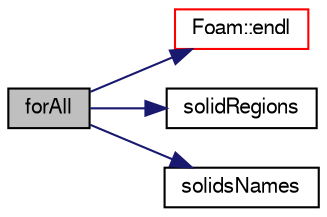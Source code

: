 digraph "forAll"
{
  bgcolor="transparent";
  edge [fontname="FreeSans",fontsize="10",labelfontname="FreeSans",labelfontsize="10"];
  node [fontname="FreeSans",fontsize="10",shape=record];
  rankdir="LR";
  Node6 [label="forAll",height=0.2,width=0.4,color="black", fillcolor="grey75", style="filled", fontcolor="black"];
  Node6 -> Node7 [color="midnightblue",fontsize="10",style="solid",fontname="FreeSans"];
  Node7 [label="Foam::endl",height=0.2,width=0.4,color="red",URL="$a21124.html#a2db8fe02a0d3909e9351bb4275b23ce4",tooltip="Add newline and flush stream. "];
  Node6 -> Node9 [color="midnightblue",fontsize="10",style="solid",fontname="FreeSans"];
  Node9 [label="solidRegions",height=0.2,width=0.4,color="black",URL="$a20132.html#a29b90a4a37ed7eee2a08edd797e3b03e"];
  Node6 -> Node10 [color="midnightblue",fontsize="10",style="solid",fontname="FreeSans"];
  Node10 [label="solidsNames",height=0.2,width=0.4,color="black",URL="$a20132.html#a9a3abd67309452b4d5f3100d93bfcdd6"];
}
